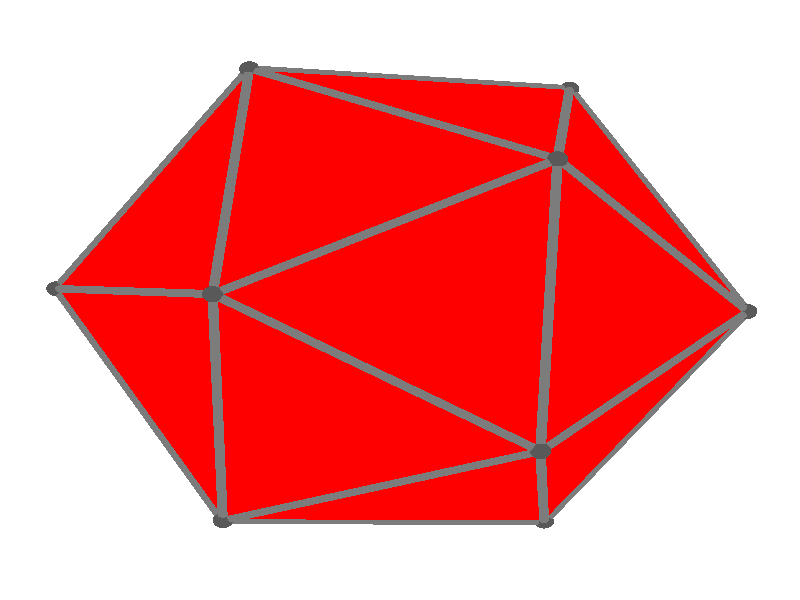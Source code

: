 #version 3.7;
global_settings{assumed_gamma 1.0}
camera{perspective location <13.090169943749474512628694, 9.510565162951536422042409, 11.755705045849461853890716> right <0.117557050458494627420691, -0.161803398874989512457034, -0.000000000000000000000000> up <-0.095105651629515369771539, -0.069098300562505252098155, 0.161803398874989512457034> direction <0.654508497187473725631435, 0.475528258147576821102120, 0.587785252292473137103457> sky <-0.475528258147576821102120, -0.345491502812526274368565, 0.809016994374947451262869> look_at <12.435661446562001231086469, 9.035036904803959600940289, 11.167919793556988494742654>}
light_source{<13.090169943749474512628694, 9.510565162951536422042409, 11.755705045849461853890716> rgb<1.0,1.0,1.0>}
background{rgb<1,1,1>}
union{object{union{sphere{<0.000000000000000000000000, 0.910592997310029295121581, 1.473370419565269040518274>,0.050000000000000002775558}sphere{<0.000000000000000000000000, -0.910592997310029295121581, 1.473370419565269040518274>,0.050000000000000002775558}sphere{<0.000000000000000000000000, 0.910592997310029295121581, -1.473370419565269040518274>,0.050000000000000002775558}sphere{<0.000000000000000000000000, -0.910592997310029295121581, -1.473370419565269040518274>,0.050000000000000002775558}sphere{<1.473370419565269040518274, 0.000000000000000000000000, 0.910592997310029295121581>,0.050000000000000002775558}sphere{<1.473370419565269040518274, 0.000000000000000000000000, -0.910592997310029295121581>,0.050000000000000002775558}sphere{<-1.473370419565269040518274, 0.000000000000000000000000, 0.910592997310029295121581>,0.050000000000000002775558}sphere{<-1.473370419565269040518274, 0.000000000000000000000000, -0.910592997310029295121581>,0.050000000000000002775558}sphere{<0.910592997310029295121581, 1.473370419565269040518274, 0.000000000000000000000000>,0.050000000000000002775558}sphere{<-0.910592997310029295121581, 1.473370419565269040518274, 0.000000000000000000000000>,0.050000000000000002775558}sphere{<0.910592997310029295121581, -1.473370419565269040518274, 0.000000000000000000000000>,0.050000000000000002775558}sphere{<-0.910592997310029295121581, -1.473370419565269040518274, 0.000000000000000000000000>,0.050000000000000002775558}} pigment{rgb<0.1,0.1,0.1>}}object{union{cylinder{<0.000000000000000000000000, 0.910592997310029295121581, 1.473370419565269040518274>,<0.000000000000000000000000, -0.910592997310029295121581, 1.473370419565269040518274>,0.025000000000000001387779}cylinder{<0.000000000000000000000000, 0.910592997310029295121581, -1.473370419565269040518274>,<0.000000000000000000000000, -0.910592997310029295121581, -1.473370419565269040518274>,0.025000000000000001387779}cylinder{<1.473370419565269040518274, 0.000000000000000000000000, 0.910592997310029295121581>,<1.473370419565269040518274, 0.000000000000000000000000, -0.910592997310029295121581>,0.025000000000000001387779}cylinder{<-1.473370419565269040518274, 0.000000000000000000000000, 0.910592997310029295121581>,<-1.473370419565269040518274, 0.000000000000000000000000, -0.910592997310029295121581>,0.025000000000000001387779}cylinder{<0.910592997310029295121581, 1.473370419565269040518274, 0.000000000000000000000000>,<-0.910592997310029295121581, 1.473370419565269040518274, 0.000000000000000000000000>,0.025000000000000001387779}cylinder{<0.910592997310029295121581, -1.473370419565269040518274, 0.000000000000000000000000>,<-0.910592997310029295121581, -1.473370419565269040518274, 0.000000000000000000000000>,0.025000000000000001387779}cylinder{<0.000000000000000000000000, 0.910592997310029295121581, 1.473370419565269040518274>,<1.473370419565269040518274, 0.000000000000000000000000, 0.910592997310029295121581>,0.025000000000000001387779}cylinder{<1.473370419565269040518274, 0.000000000000000000000000, 0.910592997310029295121581>,<0.910592997310029295121581, 1.473370419565269040518274, 0.000000000000000000000000>,0.025000000000000001387779}cylinder{<0.910592997310029295121581, 1.473370419565269040518274, 0.000000000000000000000000>,<0.000000000000000000000000, 0.910592997310029295121581, 1.473370419565269040518274>,0.025000000000000001387779}cylinder{<0.000000000000000000000000, -0.910592997310029295121581, 1.473370419565269040518274>,<1.473370419565269040518274, 0.000000000000000000000000, 0.910592997310029295121581>,0.025000000000000001387779}cylinder{<1.473370419565269040518274, 0.000000000000000000000000, 0.910592997310029295121581>,<0.910592997310029295121581, -1.473370419565269040518274, 0.000000000000000000000000>,0.025000000000000001387779}cylinder{<0.910592997310029295121581, -1.473370419565269040518274, 0.000000000000000000000000>,<0.000000000000000000000000, -0.910592997310029295121581, 1.473370419565269040518274>,0.025000000000000001387779}cylinder{<0.000000000000000000000000, 0.910592997310029295121581, -1.473370419565269040518274>,<1.473370419565269040518274, 0.000000000000000000000000, -0.910592997310029295121581>,0.025000000000000001387779}cylinder{<1.473370419565269040518274, 0.000000000000000000000000, -0.910592997310029295121581>,<0.910592997310029295121581, 1.473370419565269040518274, 0.000000000000000000000000>,0.025000000000000001387779}cylinder{<0.910592997310029295121581, 1.473370419565269040518274, 0.000000000000000000000000>,<0.000000000000000000000000, 0.910592997310029295121581, -1.473370419565269040518274>,0.025000000000000001387779}cylinder{<0.000000000000000000000000, -0.910592997310029295121581, -1.473370419565269040518274>,<1.473370419565269040518274, 0.000000000000000000000000, -0.910592997310029295121581>,0.025000000000000001387779}cylinder{<1.473370419565269040518274, 0.000000000000000000000000, -0.910592997310029295121581>,<0.910592997310029295121581, -1.473370419565269040518274, 0.000000000000000000000000>,0.025000000000000001387779}cylinder{<0.910592997310029295121581, -1.473370419565269040518274, 0.000000000000000000000000>,<0.000000000000000000000000, -0.910592997310029295121581, -1.473370419565269040518274>,0.025000000000000001387779}cylinder{<0.000000000000000000000000, 0.910592997310029295121581, 1.473370419565269040518274>,<-1.473370419565269040518274, 0.000000000000000000000000, 0.910592997310029295121581>,0.025000000000000001387779}cylinder{<-1.473370419565269040518274, 0.000000000000000000000000, 0.910592997310029295121581>,<-0.910592997310029295121581, 1.473370419565269040518274, 0.000000000000000000000000>,0.025000000000000001387779}cylinder{<-0.910592997310029295121581, 1.473370419565269040518274, 0.000000000000000000000000>,<0.000000000000000000000000, 0.910592997310029295121581, 1.473370419565269040518274>,0.025000000000000001387779}cylinder{<0.000000000000000000000000, -0.910592997310029295121581, 1.473370419565269040518274>,<-1.473370419565269040518274, 0.000000000000000000000000, 0.910592997310029295121581>,0.025000000000000001387779}cylinder{<-1.473370419565269040518274, 0.000000000000000000000000, 0.910592997310029295121581>,<-0.910592997310029295121581, -1.473370419565269040518274, 0.000000000000000000000000>,0.025000000000000001387779}cylinder{<-0.910592997310029295121581, -1.473370419565269040518274, 0.000000000000000000000000>,<0.000000000000000000000000, -0.910592997310029295121581, 1.473370419565269040518274>,0.025000000000000001387779}cylinder{<0.000000000000000000000000, 0.910592997310029295121581, -1.473370419565269040518274>,<-1.473370419565269040518274, 0.000000000000000000000000, -0.910592997310029295121581>,0.025000000000000001387779}cylinder{<-1.473370419565269040518274, 0.000000000000000000000000, -0.910592997310029295121581>,<-0.910592997310029295121581, 1.473370419565269040518274, 0.000000000000000000000000>,0.025000000000000001387779}cylinder{<-0.910592997310029295121581, 1.473370419565269040518274, 0.000000000000000000000000>,<0.000000000000000000000000, 0.910592997310029295121581, -1.473370419565269040518274>,0.025000000000000001387779}cylinder{<0.000000000000000000000000, -0.910592997310029295121581, -1.473370419565269040518274>,<-1.473370419565269040518274, 0.000000000000000000000000, -0.910592997310029295121581>,0.025000000000000001387779}cylinder{<-1.473370419565269040518274, 0.000000000000000000000000, -0.910592997310029295121581>,<-0.910592997310029295121581, -1.473370419565269040518274, 0.000000000000000000000000>,0.025000000000000001387779}cylinder{<-0.910592997310029295121581, -1.473370419565269040518274, 0.000000000000000000000000>,<0.000000000000000000000000, -0.910592997310029295121581, -1.473370419565269040518274>,0.025000000000000001387779}} pigment{rgb<0.2,0.2,0.2>}}object{union{polygon{3.000000000000000000000000,<0.000000000000000000000000, 0.910592997310029295121581, 1.473370419565269040518274>,<1.473370419565269040518274, 0.000000000000000000000000, 0.910592997310029295121581>,<0.910592997310029295121581, 1.473370419565269040518274, 0.000000000000000000000000>}polygon{3.000000000000000000000000,<0.000000000000000000000000, -0.910592997310029295121581, 1.473370419565269040518274>,<1.473370419565269040518274, 0.000000000000000000000000, 0.910592997310029295121581>,<0.910592997310029295121581, -1.473370419565269040518274, 0.000000000000000000000000>}polygon{3.000000000000000000000000,<0.000000000000000000000000, 0.910592997310029295121581, -1.473370419565269040518274>,<1.473370419565269040518274, 0.000000000000000000000000, -0.910592997310029295121581>,<0.910592997310029295121581, 1.473370419565269040518274, 0.000000000000000000000000>}polygon{3.000000000000000000000000,<0.000000000000000000000000, -0.910592997310029295121581, -1.473370419565269040518274>,<1.473370419565269040518274, 0.000000000000000000000000, -0.910592997310029295121581>,<0.910592997310029295121581, -1.473370419565269040518274, 0.000000000000000000000000>}polygon{3.000000000000000000000000,<0.000000000000000000000000, 0.910592997310029295121581, 1.473370419565269040518274>,<-1.473370419565269040518274, 0.000000000000000000000000, 0.910592997310029295121581>,<-0.910592997310029295121581, 1.473370419565269040518274, 0.000000000000000000000000>}polygon{3.000000000000000000000000,<0.000000000000000000000000, -0.910592997310029295121581, 1.473370419565269040518274>,<-1.473370419565269040518274, 0.000000000000000000000000, 0.910592997310029295121581>,<-0.910592997310029295121581, -1.473370419565269040518274, 0.000000000000000000000000>}polygon{3.000000000000000000000000,<0.000000000000000000000000, 0.910592997310029295121581, -1.473370419565269040518274>,<-1.473370419565269040518274, 0.000000000000000000000000, -0.910592997310029295121581>,<-0.910592997310029295121581, 1.473370419565269040518274, 0.000000000000000000000000>}polygon{3.000000000000000000000000,<0.000000000000000000000000, -0.910592997310029295121581, -1.473370419565269040518274>,<-1.473370419565269040518274, 0.000000000000000000000000, -0.910592997310029295121581>,<-0.910592997310029295121581, -1.473370419565269040518274, 0.000000000000000000000000>}polygon{3.000000000000000000000000,<0.000000000000000000000000, 0.910592997310029295121581, 1.473370419565269040518274>,<0.000000000000000000000000, -0.910592997310029295121581, 1.473370419565269040518274>,<1.473370419565269040518274, 0.000000000000000000000000, 0.910592997310029295121581>}polygon{3.000000000000000000000000,<0.000000000000000000000000, 0.910592997310029295121581, 1.473370419565269040518274>,<0.000000000000000000000000, -0.910592997310029295121581, 1.473370419565269040518274>,<-1.473370419565269040518274, 0.000000000000000000000000, 0.910592997310029295121581>}polygon{3.000000000000000000000000,<0.000000000000000000000000, 0.910592997310029295121581, -1.473370419565269040518274>,<0.000000000000000000000000, -0.910592997310029295121581, -1.473370419565269040518274>,<1.473370419565269040518274, 0.000000000000000000000000, -0.910592997310029295121581>}polygon{3.000000000000000000000000,<0.000000000000000000000000, 0.910592997310029295121581, -1.473370419565269040518274>,<0.000000000000000000000000, -0.910592997310029295121581, -1.473370419565269040518274>,<-1.473370419565269040518274, 0.000000000000000000000000, -0.910592997310029295121581>}polygon{3.000000000000000000000000,<1.473370419565269040518274, 0.000000000000000000000000, 0.910592997310029295121581>,<1.473370419565269040518274, 0.000000000000000000000000, -0.910592997310029295121581>,<0.910592997310029295121581, 1.473370419565269040518274, 0.000000000000000000000000>}polygon{3.000000000000000000000000,<1.473370419565269040518274, 0.000000000000000000000000, 0.910592997310029295121581>,<1.473370419565269040518274, 0.000000000000000000000000, -0.910592997310029295121581>,<0.910592997310029295121581, -1.473370419565269040518274, 0.000000000000000000000000>}polygon{3.000000000000000000000000,<-1.473370419565269040518274, 0.000000000000000000000000, 0.910592997310029295121581>,<-1.473370419565269040518274, 0.000000000000000000000000, -0.910592997310029295121581>,<-0.910592997310029295121581, 1.473370419565269040518274, 0.000000000000000000000000>}polygon{3.000000000000000000000000,<-1.473370419565269040518274, 0.000000000000000000000000, 0.910592997310029295121581>,<-1.473370419565269040518274, 0.000000000000000000000000, -0.910592997310029295121581>,<-0.910592997310029295121581, -1.473370419565269040518274, 0.000000000000000000000000>}polygon{3.000000000000000000000000,<0.910592997310029295121581, 1.473370419565269040518274, 0.000000000000000000000000>,<-0.910592997310029295121581, 1.473370419565269040518274, 0.000000000000000000000000>,<0.000000000000000000000000, 0.910592997310029295121581, 1.473370419565269040518274>}polygon{3.000000000000000000000000,<0.910592997310029295121581, 1.473370419565269040518274, 0.000000000000000000000000>,<-0.910592997310029295121581, 1.473370419565269040518274, 0.000000000000000000000000>,<0.000000000000000000000000, 0.910592997310029295121581, -1.473370419565269040518274>}polygon{3.000000000000000000000000,<0.910592997310029295121581, -1.473370419565269040518274, 0.000000000000000000000000>,<-0.910592997310029295121581, -1.473370419565269040518274, 0.000000000000000000000000>,<0.000000000000000000000000, -0.910592997310029295121581, 1.473370419565269040518274>}polygon{3.000000000000000000000000,<0.910592997310029295121581, -1.473370419565269040518274, 0.000000000000000000000000>,<-0.910592997310029295121581, -1.473370419565269040518274, 0.000000000000000000000000>,<0.000000000000000000000000, -0.910592997310029295121581, -1.473370419565269040518274>}} pigment{rgbft<1.0,0.0,0.0,0.2,0.2>}}}

